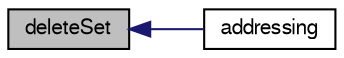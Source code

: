 digraph "deleteSet"
{
  bgcolor="transparent";
  edge [fontname="FreeSans",fontsize="10",labelfontname="FreeSans",labelfontsize="10"];
  node [fontname="FreeSans",fontsize="10",shape=record];
  rankdir="LR";
  Node2911 [label="deleteSet",height=0.2,width=0.4,color="black", fillcolor="grey75", style="filled", fontcolor="black"];
  Node2911 -> Node2912 [dir="back",color="midnightblue",fontsize="10",style="solid",fontname="FreeSans"];
  Node2912 [label="addressing",height=0.2,width=0.4,color="black",URL="$a25458.html#a0bf8bcecc8279e0a63064911f18a6103"];
}
